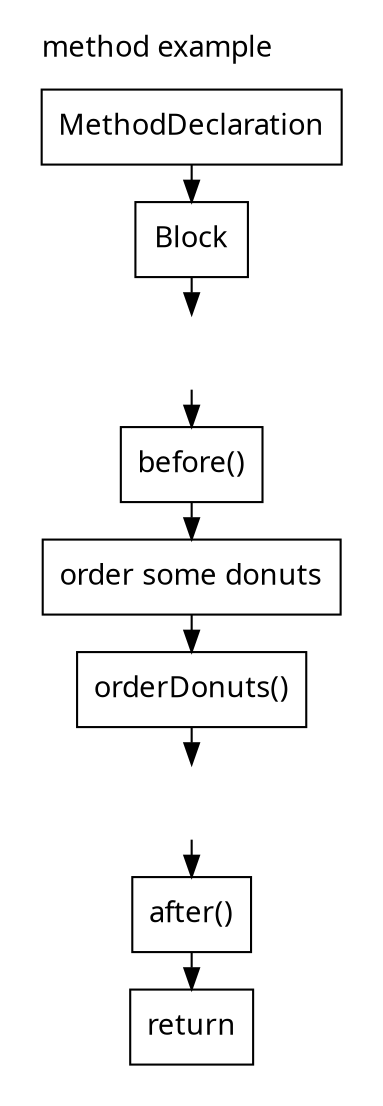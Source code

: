 digraph G_12 {
  node [
    shape = rect;
    fontname = "Handlee";
  ]
  edge [
    fontname = "Handlee";
  ]
  bgcolor = transparent;
  fontname = "Handlee";
  compound = true;
  s_142 [
    class = "methodDeclaration";
    label = "MethodDeclaration";
    fillcolor = white;
    style = filled;
  ];
  s_142_3 [
    class = "block";
    label = "Block";
    fillcolor = white;
    style = filled;
  ];
  s_143 [
    class = "expressionStatement";
    label = "";
    fillcolor = white;
    color = transparent;
    fontcolor = transparent;
    style = unset;
  ];
  s_143_2 [
    class = "methodInvocation";
    label = "before()";
    fillcolor = white;
    style = filled;
  ];
  s_144 [
    class = "expressionStatement";
    label = "order some donuts";
    fillcolor = white;
    style = filled;
  ];
  s_144_2 [
    class = "methodInvocation";
    label = "orderDonuts()";
    fillcolor = white;
    style = filled;
  ];
  s_145 [
    class = "expressionStatement";
    label = "";
    fillcolor = white;
    color = transparent;
    fontcolor = transparent;
    style = unset;
  ];
  s_145_2 [
    class = "methodInvocation";
    label = "after()";
    fillcolor = white;
    style = filled;
  ];
  m_146 [
    class = "method end";
    label = "return";
    fillcolor = white;
    style = filled;
  ];
  s_142 -> s_142_3;
  s_142_3 -> s_143;
  s_143 -> s_143_2;
  s_143_2 -> s_144;
  s_144 -> s_144_2;
  s_144_2 -> s_145;
  s_145 -> s_145_2;
  s_145_2 -> m_146;

  subgraph cluster_m_142 {
    label="method example";
    labeljust = "l";
    ranksep = 0.5;
    pencolor = transparent;
    s_142; s_142_3; s_143; s_143_2; s_144; s_144_2; s_145; s_145_2; m_146;
  }
}

